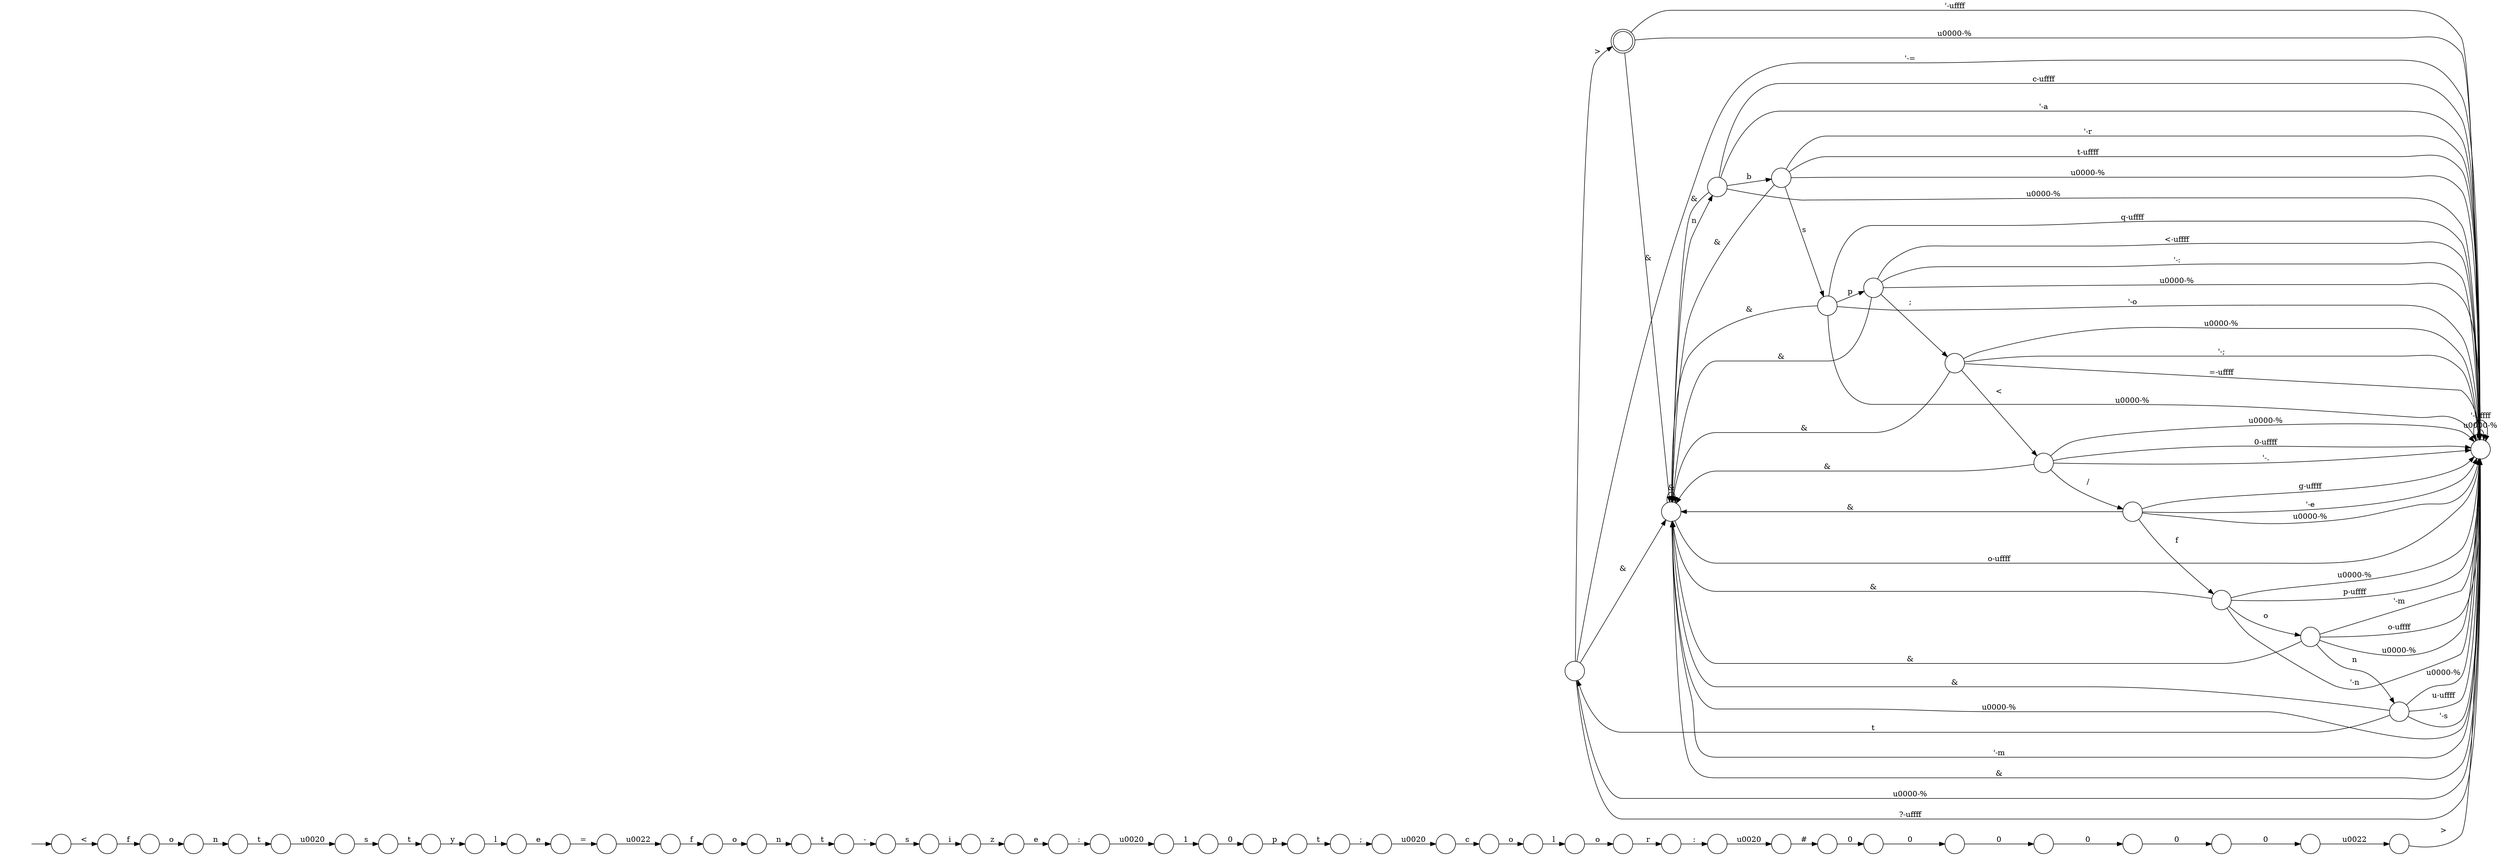 digraph Automaton {
  rankdir = LR;
  0 [shape=circle,label=""];
  0 -> 49 [label="&"]
  0 -> 35 [label=">"]
  0 -> 33 [label="'-="]
  0 -> 33 [label="\u0000-%"]
  0 -> 33 [label="?-\uffff"]
  1 [shape=circle,label=""];
  1 -> 49 [label="&"]
  1 -> 33 [label="'-a"]
  1 -> 39 [label="b"]
  1 -> 33 [label="\u0000-%"]
  1 -> 33 [label="c-\uffff"]
  2 [shape=circle,label=""];
  2 -> 42 [label="z"]
  3 [shape=circle,label=""];
  3 -> 40 [label="o"]
  4 [shape=circle,label=""];
  4 -> 7 [label="0"]
  5 [shape=circle,label=""];
  5 -> 55 [label="/"]
  5 -> 49 [label="&"]
  5 -> 33 [label="'-."]
  5 -> 33 [label="\u0000-%"]
  5 -> 33 [label="0-\uffff"]
  6 [shape=circle,label=""];
  6 -> 57 [label="t"]
  7 [shape=circle,label=""];
  7 -> 48 [label="\u0022"]
  8 [shape=circle,label=""];
  initial [shape=plaintext,label=""];
  initial -> 8
  8 -> 43 [label="<"]
  9 [shape=circle,label=""];
  9 -> 17 [label="0"]
  10 [shape=circle,label=""];
  10 -> 2 [label="i"]
  11 [shape=circle,label=""];
  11 -> 4 [label="0"]
  12 [shape=circle,label=""];
  12 -> 54 [label="c"]
  13 [shape=circle,label=""];
  13 -> 22 [label="s"]
  14 [shape=circle,label=""];
  14 -> 32 [label="l"]
  15 [shape=circle,label=""];
  15 -> 47 [label=":"]
  16 [shape=circle,label=""];
  16 -> 45 [label="\u0020"]
  17 [shape=circle,label=""];
  17 -> 20 [label="0"]
  18 [shape=circle,label=""];
  18 -> 36 [label="#"]
  19 [shape=circle,label=""];
  19 -> 33 [label="q-\uffff"]
  19 -> 33 [label="'-o"]
  19 -> 49 [label="&"]
  19 -> 58 [label="p"]
  19 -> 33 [label="\u0000-%"]
  20 [shape=circle,label=""];
  20 -> 11 [label="0"]
  21 [shape=circle,label=""];
  21 -> 29 [label="t"]
  22 [shape=circle,label=""];
  22 -> 37 [label="t"]
  23 [shape=circle,label=""];
  23 -> 50 [label="="]
  24 [shape=circle,label=""];
  24 -> 33 [label="'-;"]
  24 -> 33 [label="=-\uffff"]
  24 -> 49 [label="&"]
  24 -> 33 [label="\u0000-%"]
  24 -> 5 [label="<"]
  25 [shape=circle,label=""];
  25 -> 15 [label="r"]
  26 [shape=circle,label=""];
  26 -> 59 [label="-"]
  27 [shape=circle,label=""];
  27 -> 26 [label="t"]
  28 [shape=circle,label=""];
  28 -> 27 [label="n"]
  29 [shape=circle,label=""];
  29 -> 46 [label=";"]
  30 [shape=circle,label=""];
  30 -> 21 [label="p"]
  31 [shape=circle,label=""];
  31 -> 16 [label=":"]
  32 [shape=circle,label=""];
  32 -> 25 [label="o"]
  33 [shape=circle,label=""];
  33 -> 49 [label="&"]
  33 -> 33 [label="\u0000-%"]
  33 -> 33 [label="'-\uffff"]
  34 [shape=circle,label=""];
  34 -> 51 [label="f"]
  35 [shape=doublecircle,label=""];
  35 -> 49 [label="&"]
  35 -> 33 [label="\u0000-%"]
  35 -> 33 [label="'-\uffff"]
  36 [shape=circle,label=""];
  36 -> 9 [label="0"]
  37 [shape=circle,label=""];
  37 -> 44 [label="y"]
  38 [shape=circle,label=""];
  38 -> 49 [label="&"]
  38 -> 0 [label="t"]
  38 -> 33 [label="\u0000-%"]
  38 -> 33 [label="u-\uffff"]
  38 -> 33 [label="'-s"]
  39 [shape=circle,label=""];
  39 -> 49 [label="&"]
  39 -> 19 [label="s"]
  39 -> 33 [label="t-\uffff"]
  39 -> 33 [label="\u0000-%"]
  39 -> 33 [label="'-r"]
  40 [shape=circle,label=""];
  40 -> 6 [label="n"]
  41 [shape=circle,label=""];
  41 -> 38 [label="n"]
  41 -> 49 [label="&"]
  41 -> 33 [label="o-\uffff"]
  41 -> 33 [label="\u0000-%"]
  41 -> 33 [label="'-m"]
  42 [shape=circle,label=""];
  42 -> 31 [label="e"]
  43 [shape=circle,label=""];
  43 -> 3 [label="f"]
  44 [shape=circle,label=""];
  44 -> 52 [label="l"]
  45 [shape=circle,label=""];
  45 -> 53 [label="1"]
  46 [shape=circle,label=""];
  46 -> 12 [label="\u0020"]
  47 [shape=circle,label=""];
  47 -> 18 [label="\u0020"]
  48 [shape=circle,label=""];
  48 -> 33 [label=">"]
  49 [shape=circle,label=""];
  49 -> 1 [label="n"]
  49 -> 49 [label="&"]
  49 -> 33 [label="o-\uffff"]
  49 -> 33 [label="\u0000-%"]
  49 -> 33 [label="'-m"]
  50 [shape=circle,label=""];
  50 -> 34 [label="\u0022"]
  51 [shape=circle,label=""];
  51 -> 28 [label="o"]
  52 [shape=circle,label=""];
  52 -> 23 [label="e"]
  53 [shape=circle,label=""];
  53 -> 30 [label="0"]
  54 [shape=circle,label=""];
  54 -> 14 [label="o"]
  55 [shape=circle,label=""];
  55 -> 56 [label="f"]
  55 -> 49 [label="&"]
  55 -> 33 [label="g-\uffff"]
  55 -> 33 [label="'-e"]
  55 -> 33 [label="\u0000-%"]
  56 [shape=circle,label=""];
  56 -> 33 [label="p-\uffff"]
  56 -> 33 [label="'-n"]
  56 -> 49 [label="&"]
  56 -> 33 [label="\u0000-%"]
  56 -> 41 [label="o"]
  57 [shape=circle,label=""];
  57 -> 13 [label="\u0020"]
  58 [shape=circle,label=""];
  58 -> 33 [label="<-\uffff"]
  58 -> 33 [label="'-:"]
  58 -> 49 [label="&"]
  58 -> 24 [label=";"]
  58 -> 33 [label="\u0000-%"]
  59 [shape=circle,label=""];
  59 -> 10 [label="s"]
}

